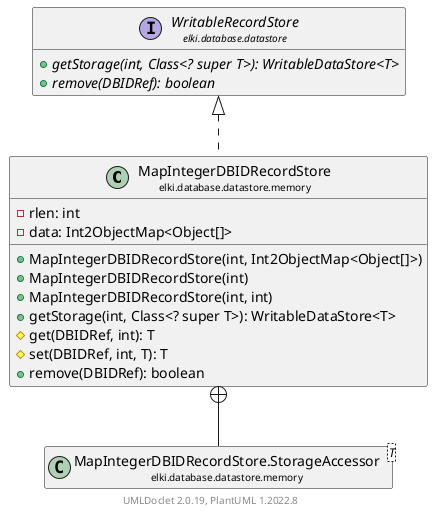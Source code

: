 @startuml
    remove .*\.(Instance|Par|Parameterizer|Factory)$
    set namespaceSeparator none
    hide empty fields
    hide empty methods

    class "<size:14>MapIntegerDBIDRecordStore\n<size:10>elki.database.datastore.memory" as elki.database.datastore.memory.MapIntegerDBIDRecordStore [[MapIntegerDBIDRecordStore.html]] {
        -rlen: int
        -data: Int2ObjectMap<Object[]>
        +MapIntegerDBIDRecordStore(int, Int2ObjectMap<Object[]>)
        +MapIntegerDBIDRecordStore(int)
        +MapIntegerDBIDRecordStore(int, int)
        +getStorage(int, Class<? super T>): WritableDataStore<T>
        #get(DBIDRef, int): T
        #set(DBIDRef, int, T): T
        +remove(DBIDRef): boolean
    }

    interface "<size:14>WritableRecordStore\n<size:10>elki.database.datastore" as elki.database.datastore.WritableRecordStore [[../WritableRecordStore.html]] {
        {abstract} +getStorage(int, Class<? super T>): WritableDataStore<T>
        {abstract} +remove(DBIDRef): boolean
    }
    class "<size:14>MapIntegerDBIDRecordStore.StorageAccessor\n<size:10>elki.database.datastore.memory" as elki.database.datastore.memory.MapIntegerDBIDRecordStore.StorageAccessor<T> [[MapIntegerDBIDRecordStore.StorageAccessor.html]]

    elki.database.datastore.WritableRecordStore <|.. elki.database.datastore.memory.MapIntegerDBIDRecordStore
    elki.database.datastore.memory.MapIntegerDBIDRecordStore +-- elki.database.datastore.memory.MapIntegerDBIDRecordStore.StorageAccessor

    center footer UMLDoclet 2.0.19, PlantUML 1.2022.8
@enduml
